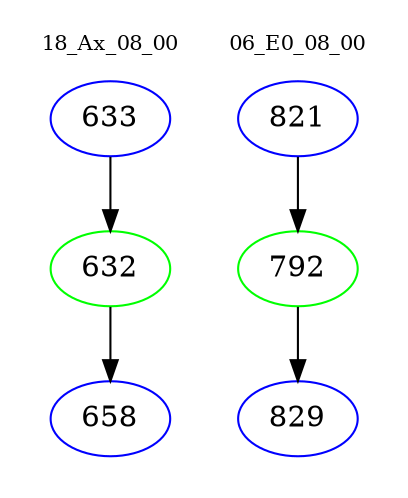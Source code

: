 digraph{
subgraph cluster_0 {
color = white
label = "18_Ax_08_00";
fontsize=10;
T0_633 [label="633", color="blue"]
T0_633 -> T0_632 [color="black"]
T0_632 [label="632", color="green"]
T0_632 -> T0_658 [color="black"]
T0_658 [label="658", color="blue"]
}
subgraph cluster_1 {
color = white
label = "06_E0_08_00";
fontsize=10;
T1_821 [label="821", color="blue"]
T1_821 -> T1_792 [color="black"]
T1_792 [label="792", color="green"]
T1_792 -> T1_829 [color="black"]
T1_829 [label="829", color="blue"]
}
}
